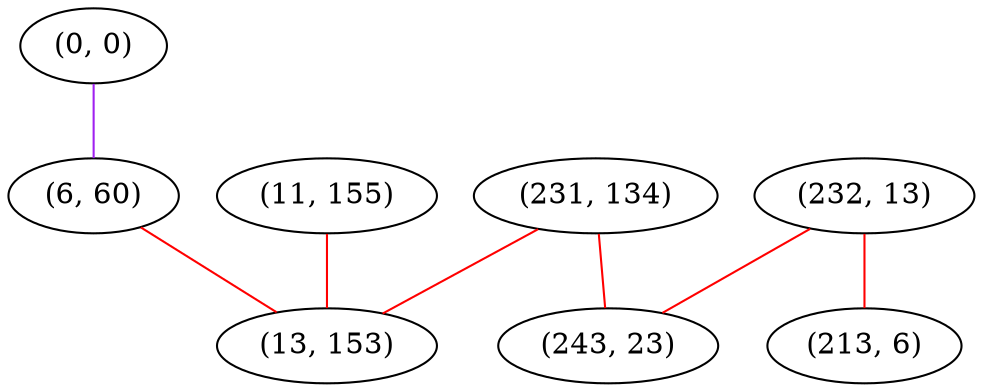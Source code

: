 graph "" {
"(0, 0)";
"(232, 13)";
"(6, 60)";
"(231, 134)";
"(11, 155)";
"(13, 153)";
"(213, 6)";
"(243, 23)";
"(0, 0)" -- "(6, 60)"  [color=purple, key=0, weight=4];
"(232, 13)" -- "(213, 6)"  [color=red, key=0, weight=1];
"(232, 13)" -- "(243, 23)"  [color=red, key=0, weight=1];
"(6, 60)" -- "(13, 153)"  [color=red, key=0, weight=1];
"(231, 134)" -- "(13, 153)"  [color=red, key=0, weight=1];
"(231, 134)" -- "(243, 23)"  [color=red, key=0, weight=1];
"(11, 155)" -- "(13, 153)"  [color=red, key=0, weight=1];
}

